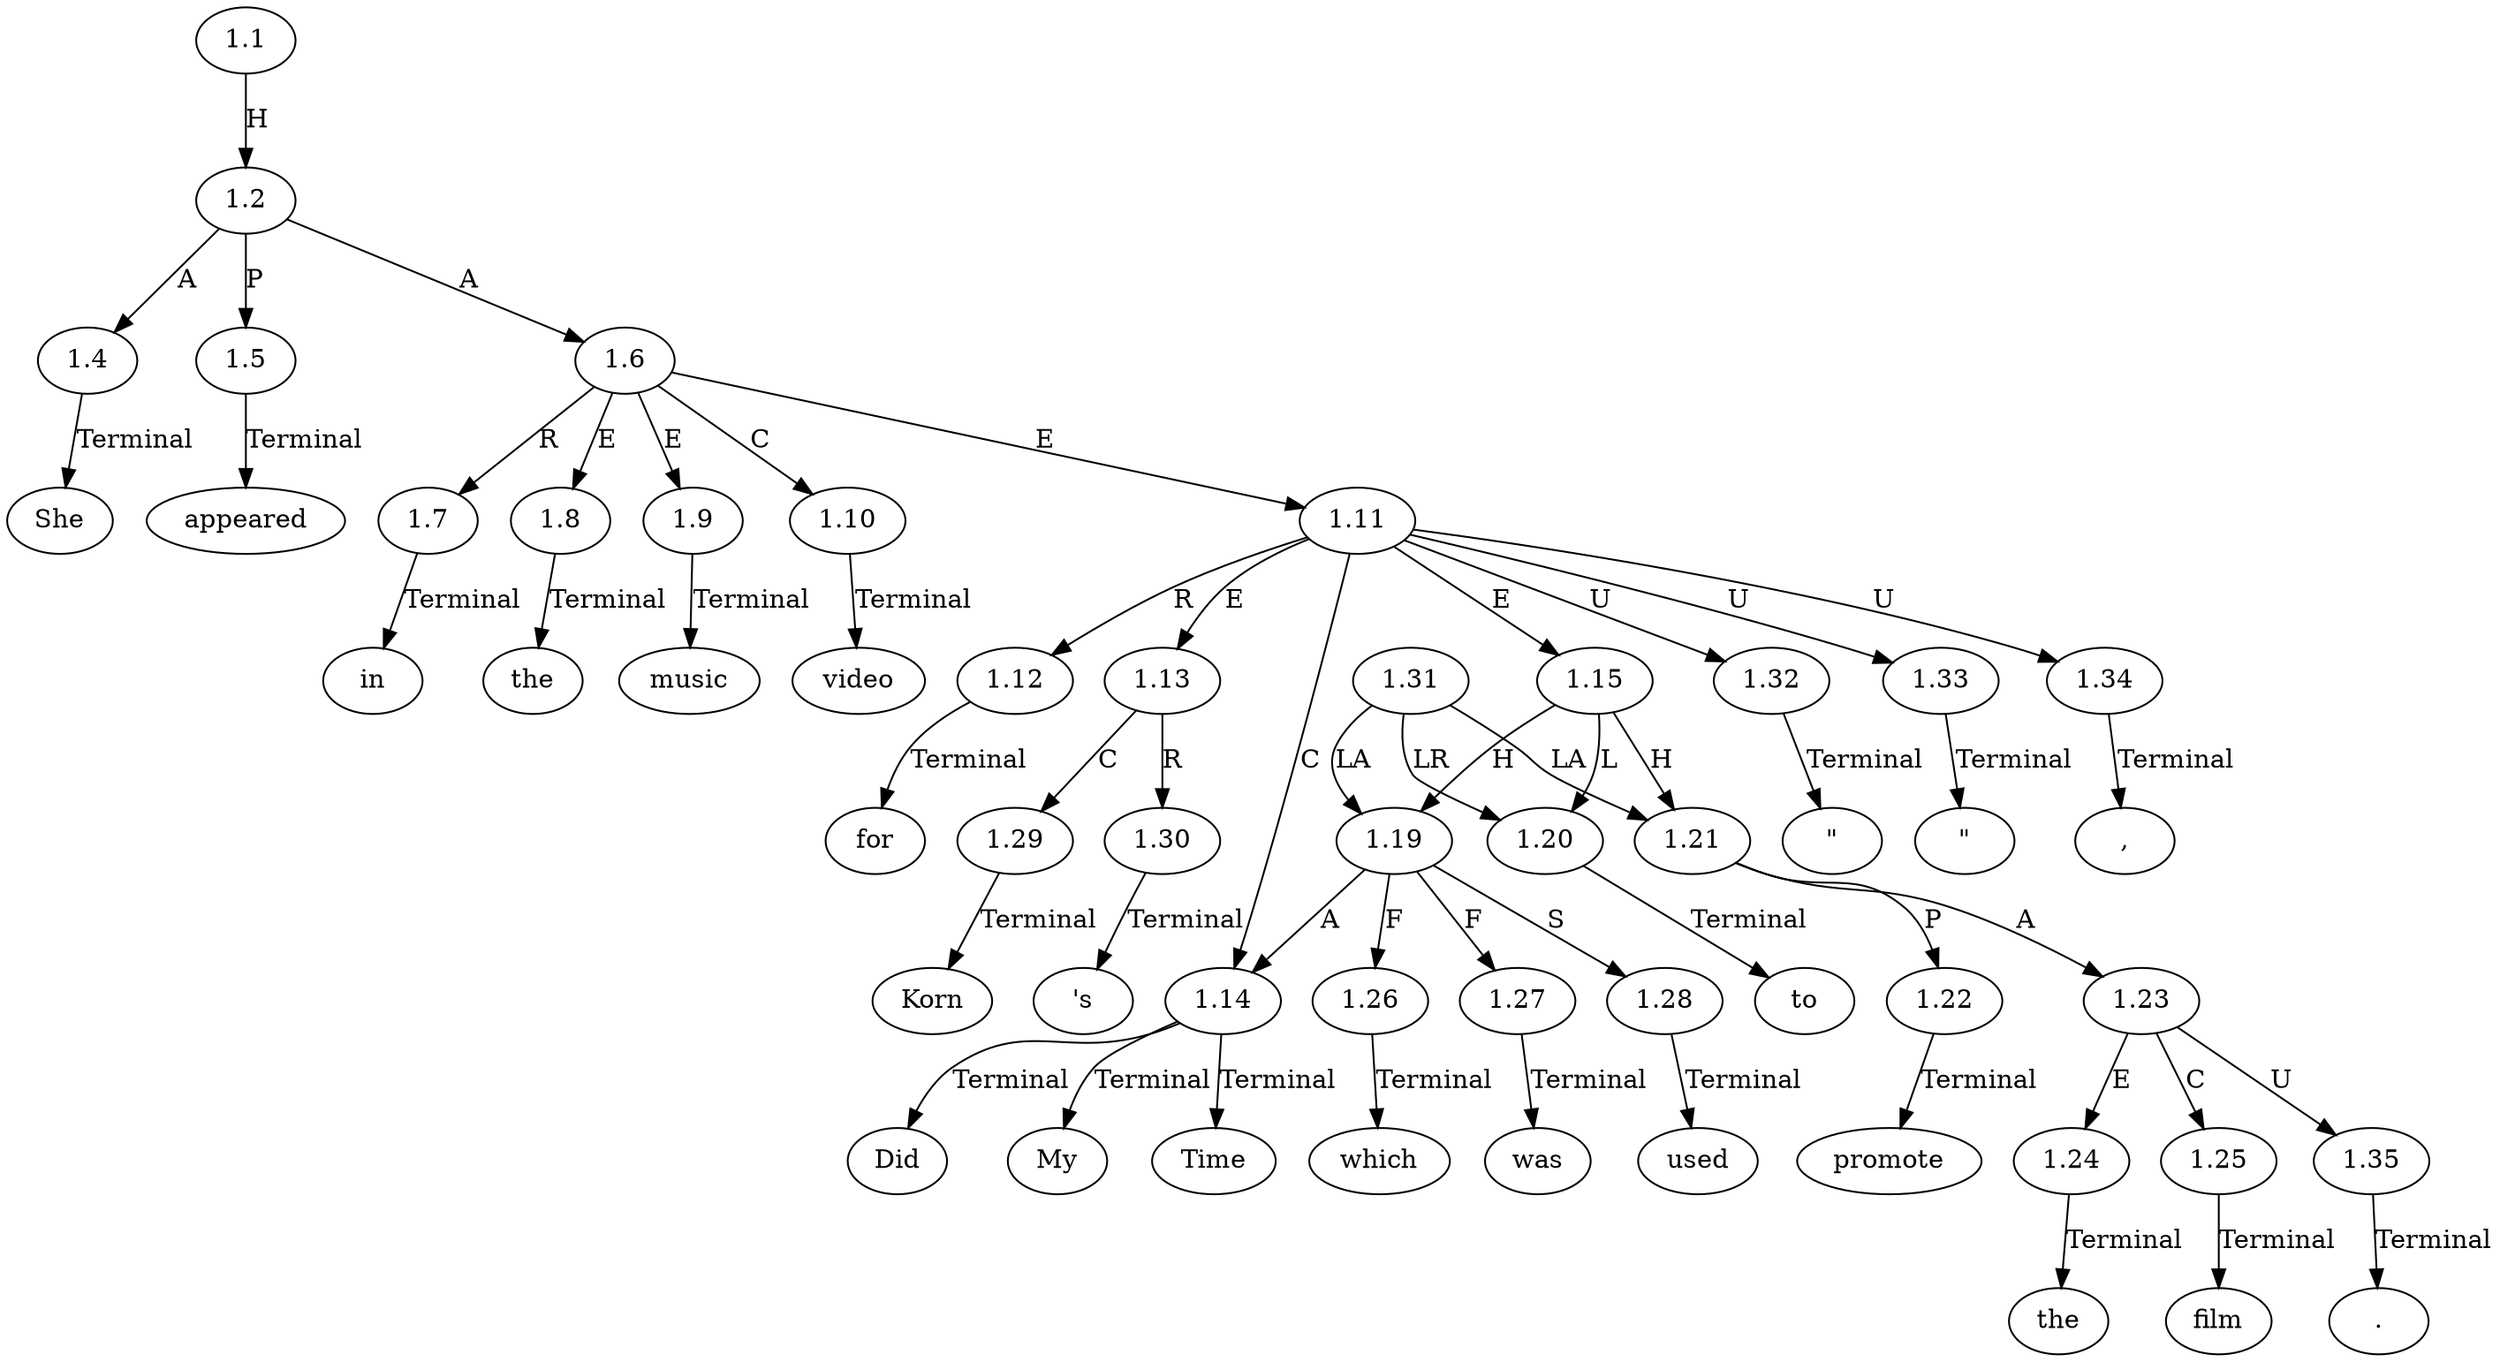 // Graph
digraph {
	0.1 [label=She ordering=out]
	0.10 [label="\"" ordering=out]
	0.11 [label=Did ordering=out]
	0.12 [label=My ordering=out]
	0.13 [label=Time ordering=out]
	0.14 [label="\"" ordering=out]
	0.15 [label="," ordering=out]
	0.16 [label=which ordering=out]
	0.17 [label=was ordering=out]
	0.18 [label=used ordering=out]
	0.19 [label=to ordering=out]
	0.2 [label=appeared ordering=out]
	0.20 [label=promote ordering=out]
	0.21 [label=the ordering=out]
	0.22 [label=film ordering=out]
	0.23 [label="." ordering=out]
	0.3 [label=in ordering=out]
	0.4 [label=the ordering=out]
	0.5 [label=music ordering=out]
	0.6 [label=video ordering=out]
	0.7 [label=for ordering=out]
	0.8 [label=Korn ordering=out]
	0.9 [label="'s" ordering=out]
	1.1 [label=1.1 ordering=out]
	1.2 [label=1.2 ordering=out]
	1.4 [label=1.4 ordering=out]
	1.5 [label=1.5 ordering=out]
	1.6 [label=1.6 ordering=out]
	1.7 [label=1.7 ordering=out]
	1.8 [label=1.8 ordering=out]
	1.9 [label=1.9 ordering=out]
	1.10 [label=1.10 ordering=out]
	1.11 [label=1.11 ordering=out]
	1.12 [label=1.12 ordering=out]
	1.13 [label=1.13 ordering=out]
	1.14 [label=1.14 ordering=out]
	1.15 [label=1.15 ordering=out]
	1.19 [label=1.19 ordering=out]
	1.20 [label=1.20 ordering=out]
	1.21 [label=1.21 ordering=out]
	1.22 [label=1.22 ordering=out]
	1.23 [label=1.23 ordering=out]
	1.24 [label=1.24 ordering=out]
	1.25 [label=1.25 ordering=out]
	1.26 [label=1.26 ordering=out]
	1.27 [label=1.27 ordering=out]
	1.28 [label=1.28 ordering=out]
	1.29 [label=1.29 ordering=out]
	1.30 [label=1.30 ordering=out]
	1.31 [label=1.31 ordering=out]
	1.32 [label=1.32 ordering=out]
	1.33 [label=1.33 ordering=out]
	1.34 [label=1.34 ordering=out]
	1.35 [label=1.35 ordering=out]
	1.1 -> 1.2 [label=H ordering=out]
	1.2 -> 1.4 [label=A ordering=out]
	1.2 -> 1.5 [label=P ordering=out]
	1.2 -> 1.6 [label=A ordering=out]
	1.4 -> 0.1 [label=Terminal ordering=out]
	1.5 -> 0.2 [label=Terminal ordering=out]
	1.6 -> 1.7 [label=R ordering=out]
	1.6 -> 1.8 [label=E ordering=out]
	1.6 -> 1.9 [label=E ordering=out]
	1.6 -> 1.10 [label=C ordering=out]
	1.6 -> 1.11 [label=E ordering=out]
	1.7 -> 0.3 [label=Terminal ordering=out]
	1.8 -> 0.4 [label=Terminal ordering=out]
	1.9 -> 0.5 [label=Terminal ordering=out]
	1.10 -> 0.6 [label=Terminal ordering=out]
	1.11 -> 1.12 [label=R ordering=out]
	1.11 -> 1.13 [label=E ordering=out]
	1.11 -> 1.14 [label=C ordering=out]
	1.11 -> 1.15 [label=E ordering=out]
	1.11 -> 1.32 [label=U ordering=out]
	1.11 -> 1.33 [label=U ordering=out]
	1.11 -> 1.34 [label=U ordering=out]
	1.12 -> 0.7 [label=Terminal ordering=out]
	1.13 -> 1.29 [label=C ordering=out]
	1.13 -> 1.30 [label=R ordering=out]
	1.14 -> 0.11 [label=Terminal ordering=out]
	1.14 -> 0.12 [label=Terminal ordering=out]
	1.14 -> 0.13 [label=Terminal ordering=out]
	1.15 -> 1.19 [label=H ordering=out]
	1.15 -> 1.20 [label=L ordering=out]
	1.15 -> 1.21 [label=H ordering=out]
	1.19 -> 1.14 [label=A ordering=out]
	1.19 -> 1.26 [label=F ordering=out]
	1.19 -> 1.27 [label=F ordering=out]
	1.19 -> 1.28 [label=S ordering=out]
	1.20 -> 0.19 [label=Terminal ordering=out]
	1.21 -> 1.22 [label=P ordering=out]
	1.21 -> 1.23 [label=A ordering=out]
	1.22 -> 0.20 [label=Terminal ordering=out]
	1.23 -> 1.24 [label=E ordering=out]
	1.23 -> 1.25 [label=C ordering=out]
	1.23 -> 1.35 [label=U ordering=out]
	1.24 -> 0.21 [label=Terminal ordering=out]
	1.25 -> 0.22 [label=Terminal ordering=out]
	1.26 -> 0.16 [label=Terminal ordering=out]
	1.27 -> 0.17 [label=Terminal ordering=out]
	1.28 -> 0.18 [label=Terminal ordering=out]
	1.29 -> 0.8 [label=Terminal ordering=out]
	1.30 -> 0.9 [label=Terminal ordering=out]
	1.31 -> 1.19 [label=LA ordering=out]
	1.31 -> 1.20 [label=LR ordering=out]
	1.31 -> 1.21 [label=LA ordering=out]
	1.32 -> 0.10 [label=Terminal ordering=out]
	1.33 -> 0.14 [label=Terminal ordering=out]
	1.34 -> 0.15 [label=Terminal ordering=out]
	1.35 -> 0.23 [label=Terminal ordering=out]
}
